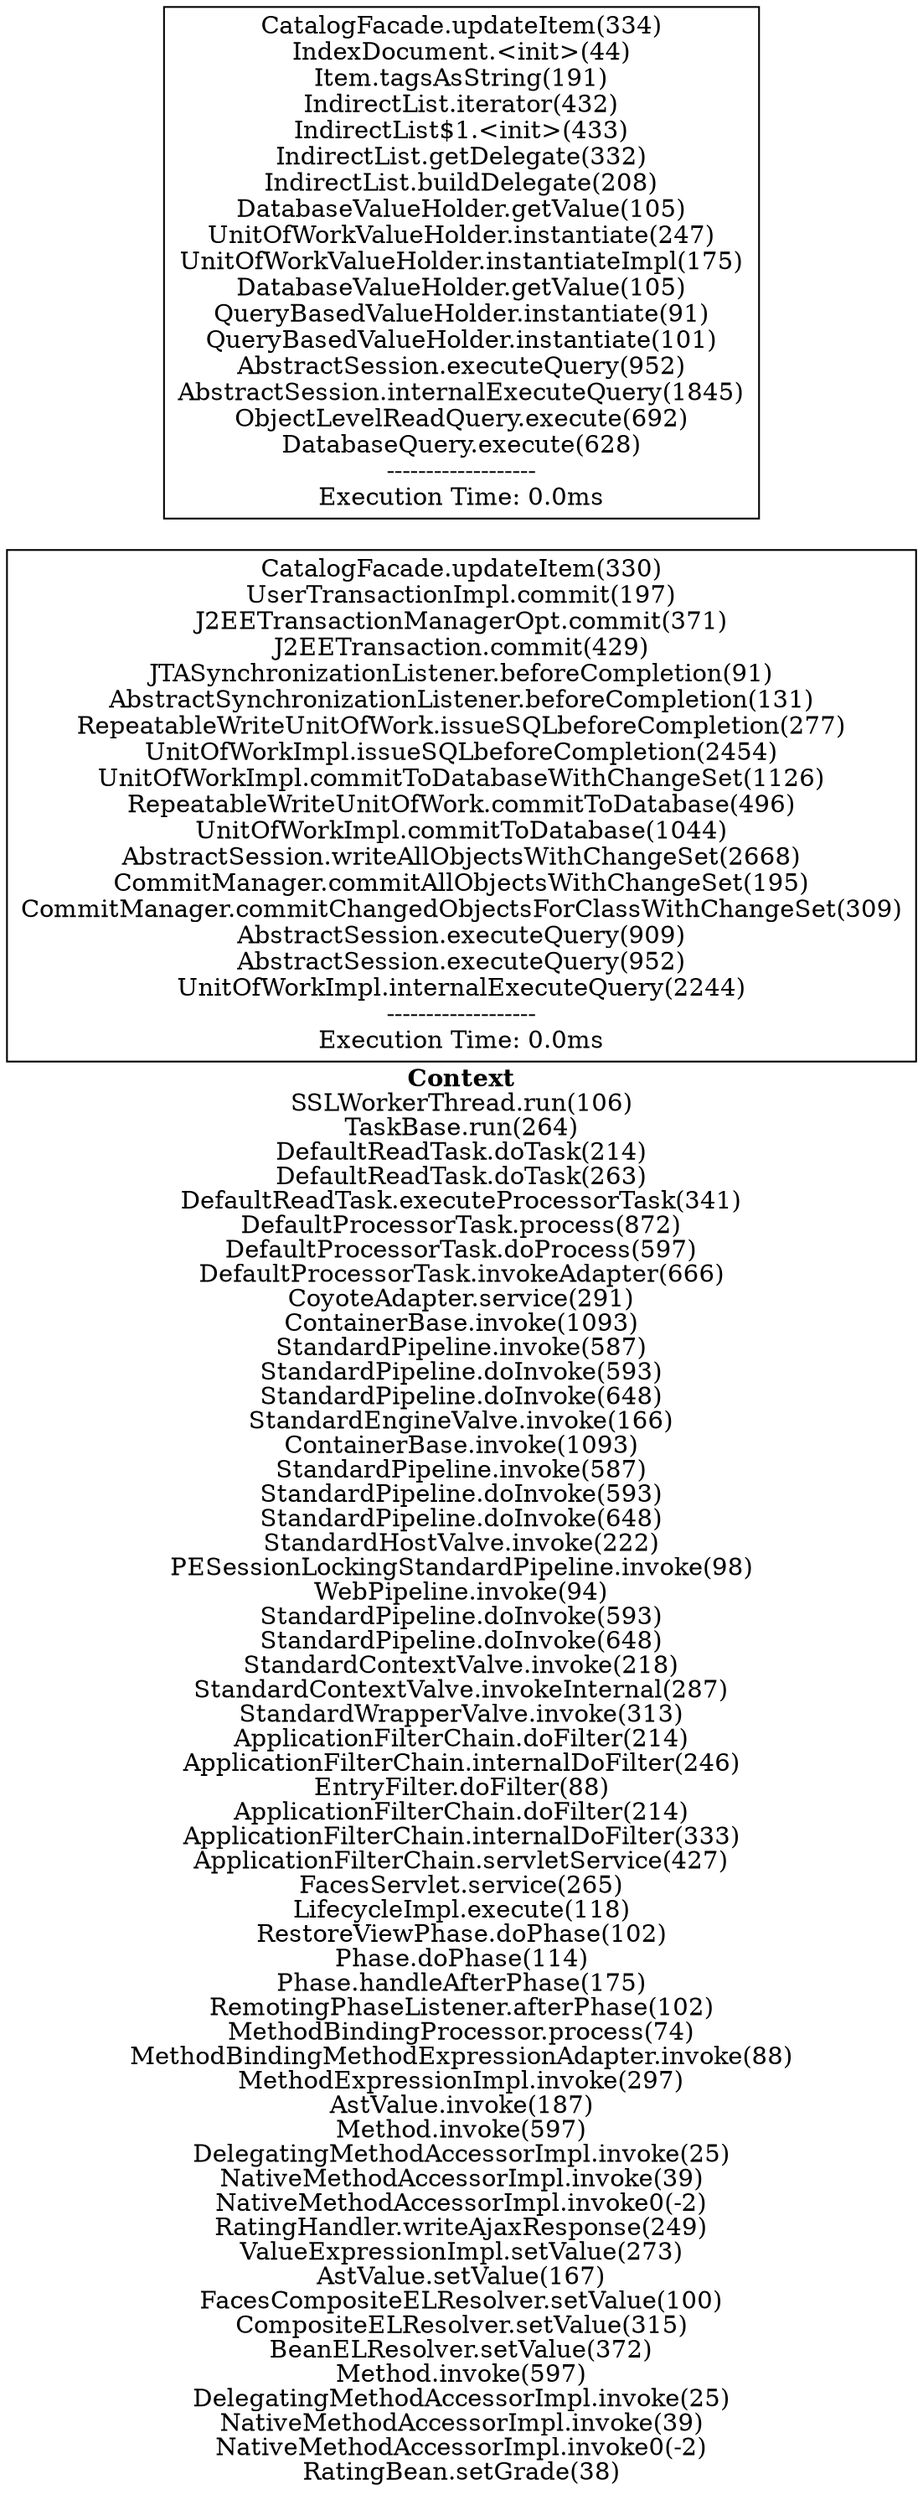 digraph 1702714666 { 
label=<<font face="Times-Bold">Context</font><br/>SSLWorkerThread.run(106)<br/>TaskBase.run(264)<br/>DefaultReadTask.doTask(214)<br/>DefaultReadTask.doTask(263)<br/>DefaultReadTask.executeProcessorTask(341)<br/>DefaultProcessorTask.process(872)<br/>DefaultProcessorTask.doProcess(597)<br/>DefaultProcessorTask.invokeAdapter(666)<br/>CoyoteAdapter.service(291)<br/>ContainerBase.invoke(1093)<br/>StandardPipeline.invoke(587)<br/>StandardPipeline.doInvoke(593)<br/>StandardPipeline.doInvoke(648)<br/>StandardEngineValve.invoke(166)<br/>ContainerBase.invoke(1093)<br/>StandardPipeline.invoke(587)<br/>StandardPipeline.doInvoke(593)<br/>StandardPipeline.doInvoke(648)<br/>StandardHostValve.invoke(222)<br/>PESessionLockingStandardPipeline.invoke(98)<br/>WebPipeline.invoke(94)<br/>StandardPipeline.doInvoke(593)<br/>StandardPipeline.doInvoke(648)<br/>StandardContextValve.invoke(218)<br/>StandardContextValve.invokeInternal(287)<br/>StandardWrapperValve.invoke(313)<br/>ApplicationFilterChain.doFilter(214)<br/>ApplicationFilterChain.internalDoFilter(246)<br/>EntryFilter.doFilter(88)<br/>ApplicationFilterChain.doFilter(214)<br/>ApplicationFilterChain.internalDoFilter(333)<br/>ApplicationFilterChain.servletService(427)<br/>FacesServlet.service(265)<br/>LifecycleImpl.execute(118)<br/>RestoreViewPhase.doPhase(102)<br/>Phase.doPhase(114)<br/>Phase.handleAfterPhase(175)<br/>RemotingPhaseListener.afterPhase(102)<br/>MethodBindingProcessor.process(74)<br/>MethodBindingMethodExpressionAdapter.invoke(88)<br/>MethodExpressionImpl.invoke(297)<br/>AstValue.invoke(187)<br/>Method.invoke(597)<br/>DelegatingMethodAccessorImpl.invoke(25)<br/>NativeMethodAccessorImpl.invoke(39)<br/>NativeMethodAccessorImpl.invoke0(-2)<br/>RatingHandler.writeAjaxResponse(249)<br/>ValueExpressionImpl.setValue(273)<br/>AstValue.setValue(167)<br/>FacesCompositeELResolver.setValue(100)<br/>CompositeELResolver.setValue(315)<br/>BeanELResolver.setValue(372)<br/>Method.invoke(597)<br/>DelegatingMethodAccessorImpl.invoke(25)<br/>NativeMethodAccessorImpl.invoke(39)<br/>NativeMethodAccessorImpl.invoke0(-2)<br/>RatingBean.setGrade(38)>;rankdir=RL;
1 [label="CatalogFacade.updateItem(330)\nUserTransactionImpl.commit(197)\nJ2EETransactionManagerOpt.commit(371)\nJ2EETransaction.commit(429)\nJTASynchronizationListener.beforeCompletion(91)\nAbstractSynchronizationListener.beforeCompletion(131)\nRepeatableWriteUnitOfWork.issueSQLbeforeCompletion(277)\nUnitOfWorkImpl.issueSQLbeforeCompletion(2454)\nUnitOfWorkImpl.commitToDatabaseWithChangeSet(1126)\nRepeatableWriteUnitOfWork.commitToDatabase(496)\nUnitOfWorkImpl.commitToDatabase(1044)\nAbstractSession.writeAllObjectsWithChangeSet(2668)\nCommitManager.commitAllObjectsWithChangeSet(195)\nCommitManager.commitChangedObjectsForClassWithChangeSet(309)\nAbstractSession.executeQuery(909)\nAbstractSession.executeQuery(952)\nUnitOfWorkImpl.internalExecuteQuery(2244)\n-------------------\nExecution Time: 0.0ms\n", shape=box];
2 [label="CatalogFacade.updateItem(334)\nIndexDocument.<init>(44)\nItem.tagsAsString(191)\nIndirectList.iterator(432)\nIndirectList$1.<init>(433)\nIndirectList.getDelegate(332)\nIndirectList.buildDelegate(208)\nDatabaseValueHolder.getValue(105)\nUnitOfWorkValueHolder.instantiate(247)\nUnitOfWorkValueHolder.instantiateImpl(175)\nDatabaseValueHolder.getValue(105)\nQueryBasedValueHolder.instantiate(91)\nQueryBasedValueHolder.instantiate(101)\nAbstractSession.executeQuery(952)\nAbstractSession.internalExecuteQuery(1845)\nObjectLevelReadQuery.execute(692)\nDatabaseQuery.execute(628)\n-------------------\nExecution Time: 0.0ms\n", shape=box];
}

